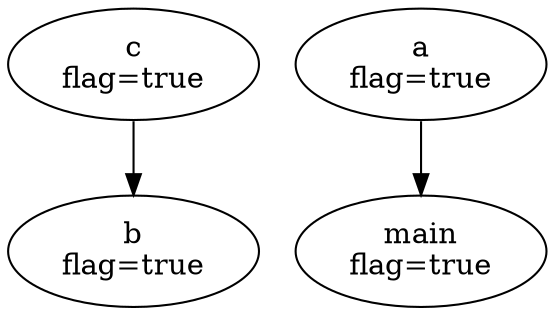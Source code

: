 
digraph callgraph {
  N1 [ label = "b\nflag=true" ];

  N0 [ label = "c\nflag=true" ];
  N0 -> N1 ;

  N2 [ label = "a\nflag=true" ];
  N2 -> N3 ;

  N3 [ label = "main\nflag=true" ];

}
